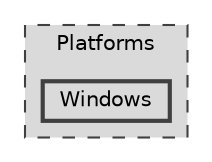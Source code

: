 digraph "Platforms/Windows"
{
 // LATEX_PDF_SIZE
  bgcolor="transparent";
  edge [fontname=Helvetica,fontsize=10,labelfontname=Helvetica,labelfontsize=10];
  node [fontname=Helvetica,fontsize=10,shape=box,height=0.2,width=0.4];
  compound=true
  subgraph clusterdir_9195ec9876d1a0109e971c171bae0f6f {
    graph [ bgcolor="#dadada", pencolor="grey25", label="Platforms", fontname=Helvetica,fontsize=10 style="filled,dashed", URL="dir_9195ec9876d1a0109e971c171bae0f6f.html",tooltip=""]
  dir_f23f19abcbd892f2f4ccc39340ef8c48 [label="Windows", fillcolor="#dadada", color="grey25", style="filled,bold", URL="dir_f23f19abcbd892f2f4ccc39340ef8c48.html",tooltip=""];
  }
}
